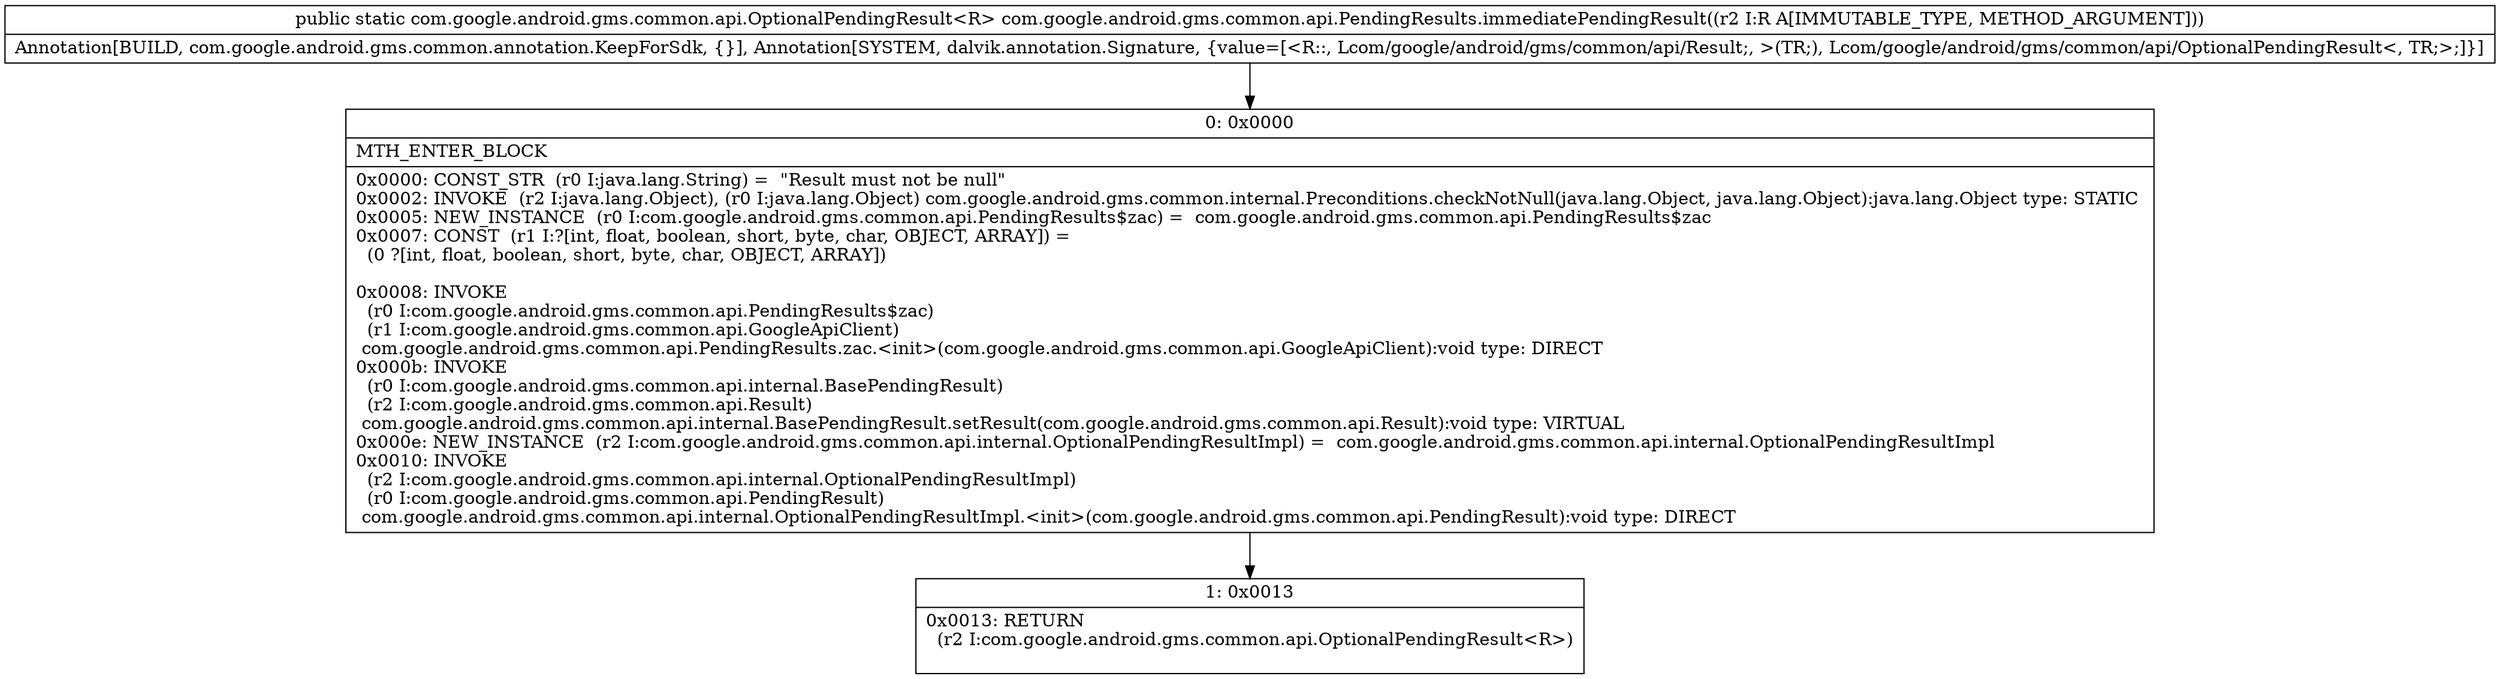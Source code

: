 digraph "CFG forcom.google.android.gms.common.api.PendingResults.immediatePendingResult(Lcom\/google\/android\/gms\/common\/api\/Result;)Lcom\/google\/android\/gms\/common\/api\/OptionalPendingResult;" {
Node_0 [shape=record,label="{0\:\ 0x0000|MTH_ENTER_BLOCK\l|0x0000: CONST_STR  (r0 I:java.lang.String) =  \"Result must not be null\" \l0x0002: INVOKE  (r2 I:java.lang.Object), (r0 I:java.lang.Object) com.google.android.gms.common.internal.Preconditions.checkNotNull(java.lang.Object, java.lang.Object):java.lang.Object type: STATIC \l0x0005: NEW_INSTANCE  (r0 I:com.google.android.gms.common.api.PendingResults$zac) =  com.google.android.gms.common.api.PendingResults$zac \l0x0007: CONST  (r1 I:?[int, float, boolean, short, byte, char, OBJECT, ARRAY]) = \l  (0 ?[int, float, boolean, short, byte, char, OBJECT, ARRAY])\l \l0x0008: INVOKE  \l  (r0 I:com.google.android.gms.common.api.PendingResults$zac)\l  (r1 I:com.google.android.gms.common.api.GoogleApiClient)\l com.google.android.gms.common.api.PendingResults.zac.\<init\>(com.google.android.gms.common.api.GoogleApiClient):void type: DIRECT \l0x000b: INVOKE  \l  (r0 I:com.google.android.gms.common.api.internal.BasePendingResult)\l  (r2 I:com.google.android.gms.common.api.Result)\l com.google.android.gms.common.api.internal.BasePendingResult.setResult(com.google.android.gms.common.api.Result):void type: VIRTUAL \l0x000e: NEW_INSTANCE  (r2 I:com.google.android.gms.common.api.internal.OptionalPendingResultImpl) =  com.google.android.gms.common.api.internal.OptionalPendingResultImpl \l0x0010: INVOKE  \l  (r2 I:com.google.android.gms.common.api.internal.OptionalPendingResultImpl)\l  (r0 I:com.google.android.gms.common.api.PendingResult)\l com.google.android.gms.common.api.internal.OptionalPendingResultImpl.\<init\>(com.google.android.gms.common.api.PendingResult):void type: DIRECT \l}"];
Node_1 [shape=record,label="{1\:\ 0x0013|0x0013: RETURN  \l  (r2 I:com.google.android.gms.common.api.OptionalPendingResult\<R\>)\l \l}"];
MethodNode[shape=record,label="{public static com.google.android.gms.common.api.OptionalPendingResult\<R\> com.google.android.gms.common.api.PendingResults.immediatePendingResult((r2 I:R A[IMMUTABLE_TYPE, METHOD_ARGUMENT]))  | Annotation[BUILD, com.google.android.gms.common.annotation.KeepForSdk, \{\}], Annotation[SYSTEM, dalvik.annotation.Signature, \{value=[\<R::, Lcom\/google\/android\/gms\/common\/api\/Result;, \>(TR;), Lcom\/google\/android\/gms\/common\/api\/OptionalPendingResult\<, TR;\>;]\}]\l}"];
MethodNode -> Node_0;
Node_0 -> Node_1;
}

